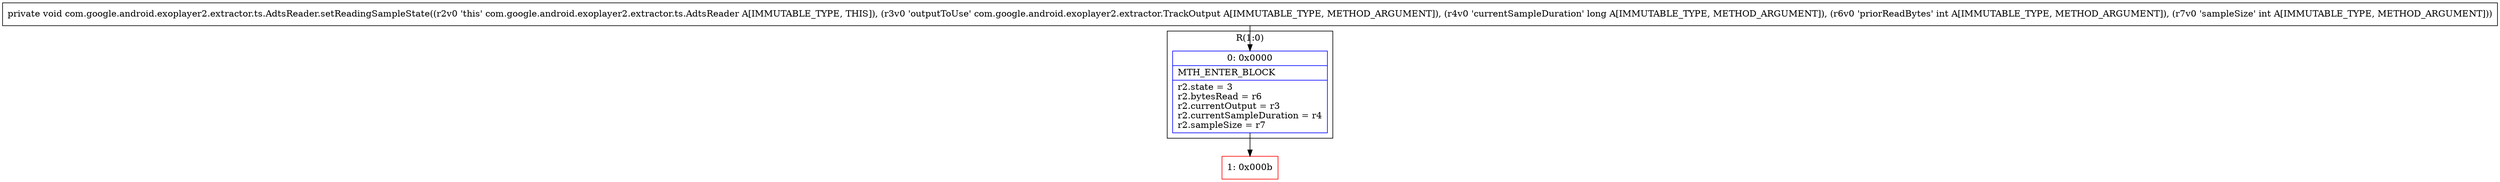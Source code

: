digraph "CFG forcom.google.android.exoplayer2.extractor.ts.AdtsReader.setReadingSampleState(Lcom\/google\/android\/exoplayer2\/extractor\/TrackOutput;JII)V" {
subgraph cluster_Region_1924824659 {
label = "R(1:0)";
node [shape=record,color=blue];
Node_0 [shape=record,label="{0\:\ 0x0000|MTH_ENTER_BLOCK\l|r2.state = 3\lr2.bytesRead = r6\lr2.currentOutput = r3\lr2.currentSampleDuration = r4\lr2.sampleSize = r7\l}"];
}
Node_1 [shape=record,color=red,label="{1\:\ 0x000b}"];
MethodNode[shape=record,label="{private void com.google.android.exoplayer2.extractor.ts.AdtsReader.setReadingSampleState((r2v0 'this' com.google.android.exoplayer2.extractor.ts.AdtsReader A[IMMUTABLE_TYPE, THIS]), (r3v0 'outputToUse' com.google.android.exoplayer2.extractor.TrackOutput A[IMMUTABLE_TYPE, METHOD_ARGUMENT]), (r4v0 'currentSampleDuration' long A[IMMUTABLE_TYPE, METHOD_ARGUMENT]), (r6v0 'priorReadBytes' int A[IMMUTABLE_TYPE, METHOD_ARGUMENT]), (r7v0 'sampleSize' int A[IMMUTABLE_TYPE, METHOD_ARGUMENT])) }"];
MethodNode -> Node_0;
Node_0 -> Node_1;
}

